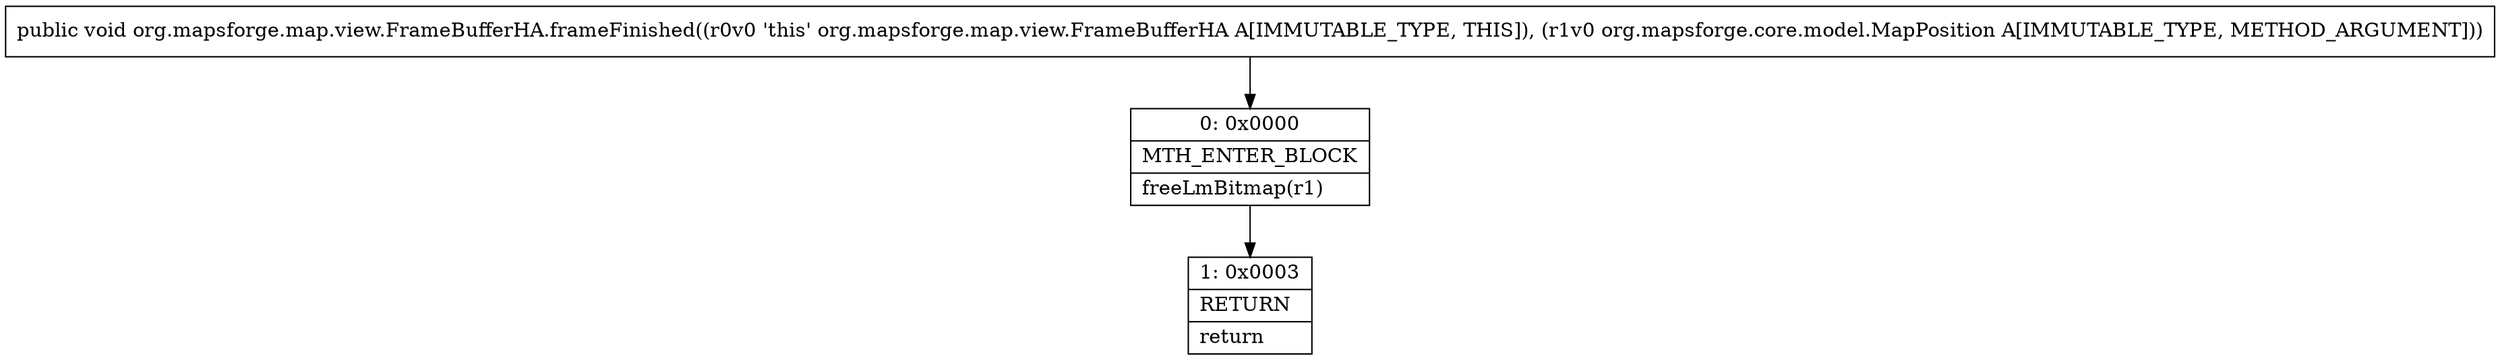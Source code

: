digraph "CFG fororg.mapsforge.map.view.FrameBufferHA.frameFinished(Lorg\/mapsforge\/core\/model\/MapPosition;)V" {
Node_0 [shape=record,label="{0\:\ 0x0000|MTH_ENTER_BLOCK\l|freeLmBitmap(r1)\l}"];
Node_1 [shape=record,label="{1\:\ 0x0003|RETURN\l|return\l}"];
MethodNode[shape=record,label="{public void org.mapsforge.map.view.FrameBufferHA.frameFinished((r0v0 'this' org.mapsforge.map.view.FrameBufferHA A[IMMUTABLE_TYPE, THIS]), (r1v0 org.mapsforge.core.model.MapPosition A[IMMUTABLE_TYPE, METHOD_ARGUMENT])) }"];
MethodNode -> Node_0;
Node_0 -> Node_1;
}

